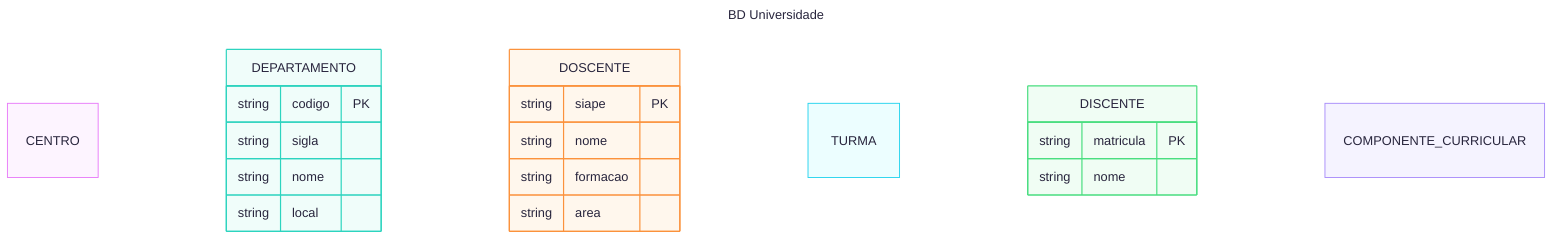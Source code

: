 ---
config:
  layout: dagre
  theme: redux-color
title: BD Universidade
---
erDiagram
  direction TB
  CENTRO {
        
  }
    
  DEPARTAMENTO {
    string codigo PK ""
    string sigla ""
    string nome ""
    string local ""
  }

  DOSCENTE {
    string siape PK ""
    string nome ""
    string formacao ""
    string area ""
  }

  TURMA {

  }

  DISCENTE {
    string matricula PK ""
    string nome ""
  }

  COMPONENTE_CURRICULAR {

  }